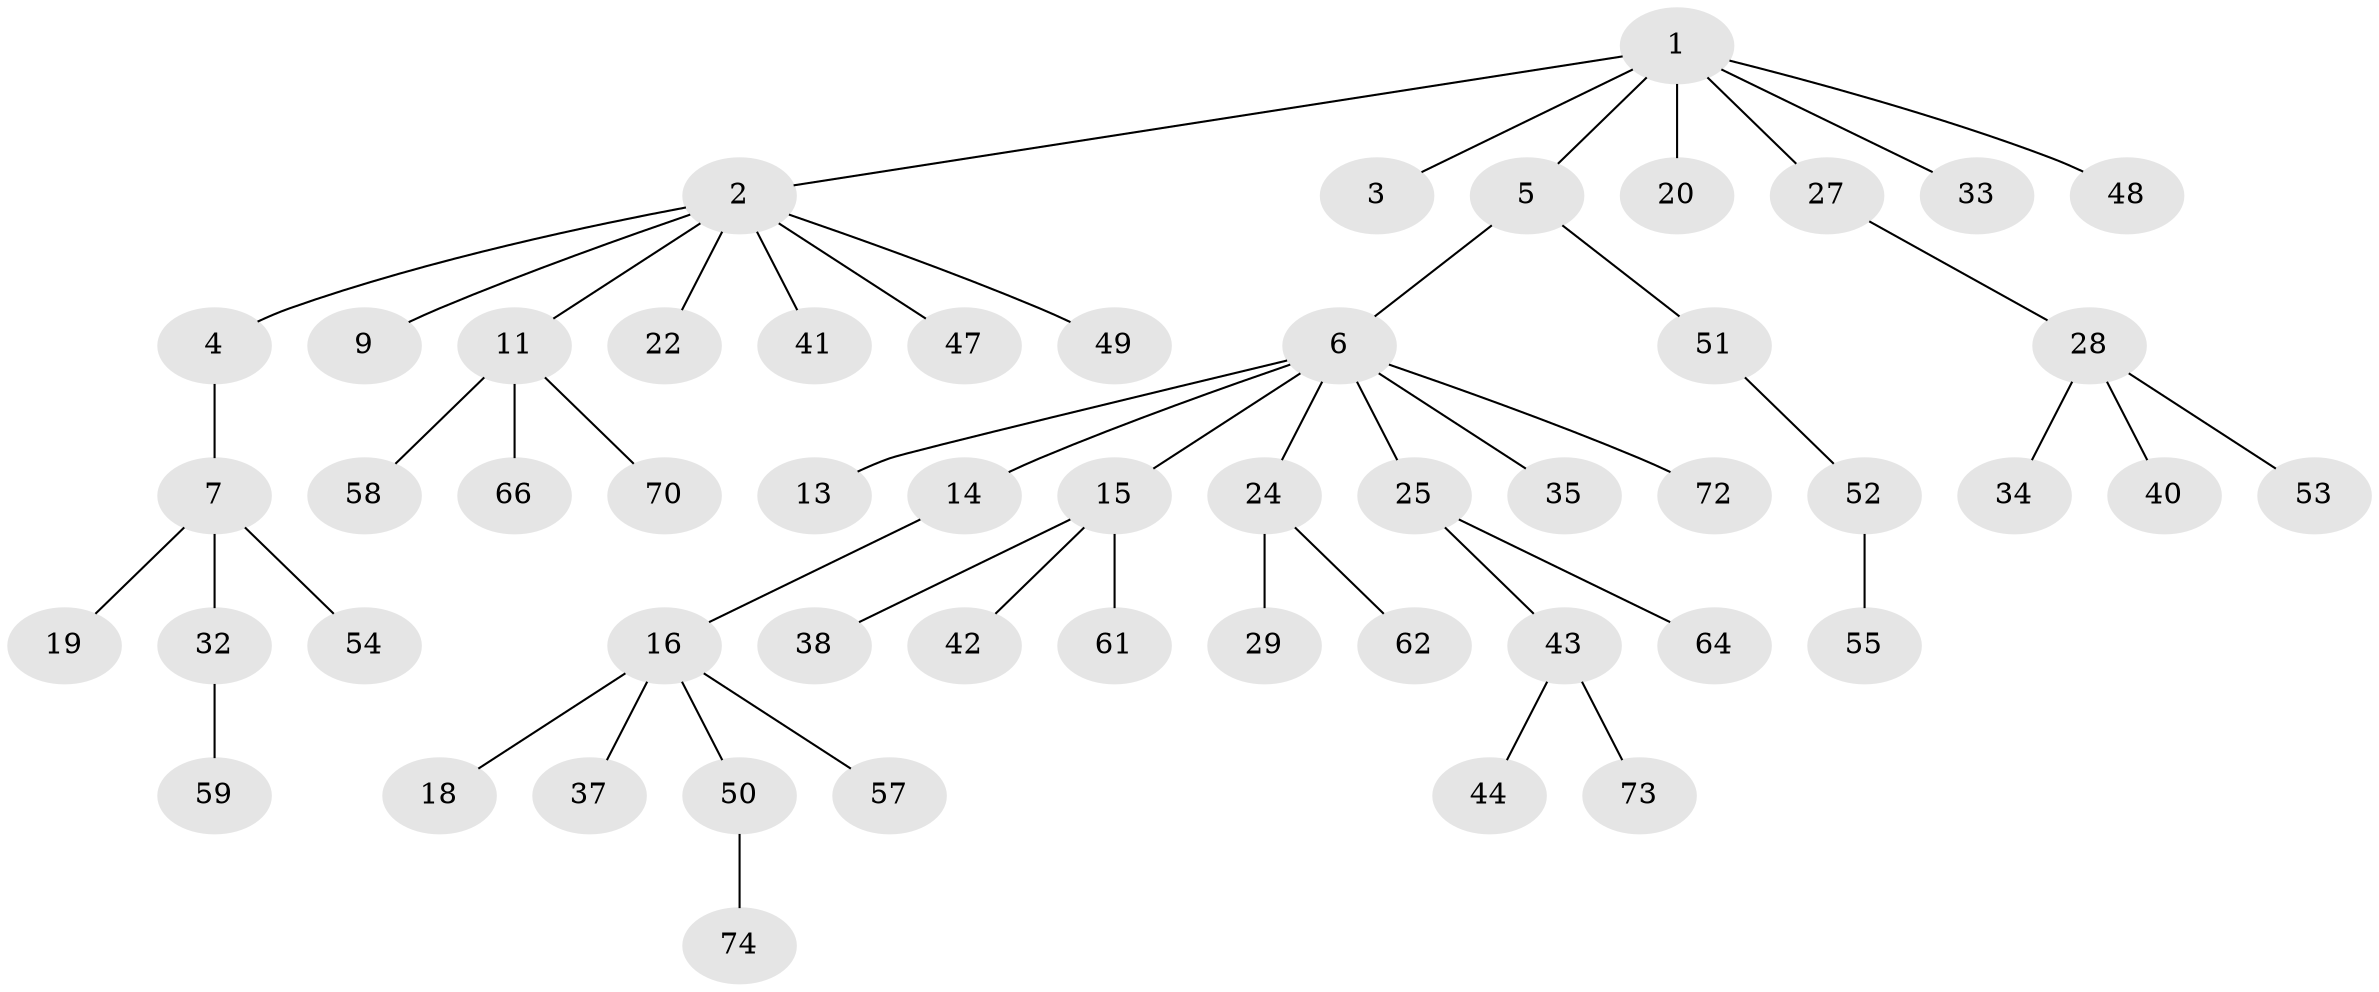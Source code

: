 // original degree distribution, {5: 0.06097560975609756, 1: 0.5121951219512195, 3: 0.12195121951219512, 7: 0.012195121951219513, 2: 0.24390243902439024, 4: 0.036585365853658534, 6: 0.012195121951219513}
// Generated by graph-tools (version 1.1) at 2025/42/03/06/25 10:42:04]
// undirected, 53 vertices, 52 edges
graph export_dot {
graph [start="1"]
  node [color=gray90,style=filled];
  1 [super="+12"];
  2 [super="+17"];
  3;
  4 [super="+77"];
  5 [super="+8"];
  6 [super="+10"];
  7 [super="+78"];
  9 [super="+21"];
  11 [super="+36"];
  13 [super="+67"];
  14 [super="+79"];
  15 [super="+30"];
  16 [super="+45"];
  18;
  19;
  20;
  22 [super="+23"];
  24 [super="+26"];
  25 [super="+56"];
  27;
  28 [super="+31"];
  29 [super="+60"];
  32;
  33 [super="+63"];
  34 [super="+39"];
  35 [super="+75"];
  37;
  38 [super="+65"];
  40;
  41;
  42;
  43;
  44 [super="+46"];
  47;
  48;
  49;
  50 [super="+69"];
  51 [super="+80"];
  52 [super="+68"];
  53;
  54;
  55 [super="+71"];
  57;
  58;
  59;
  61;
  62;
  64;
  66;
  70 [super="+81"];
  72;
  73 [super="+76"];
  74 [super="+82"];
  1 -- 2;
  1 -- 3;
  1 -- 5;
  1 -- 33;
  1 -- 48;
  1 -- 27;
  1 -- 20;
  2 -- 4;
  2 -- 9;
  2 -- 11;
  2 -- 49;
  2 -- 22;
  2 -- 41;
  2 -- 47;
  4 -- 7;
  5 -- 6;
  5 -- 51;
  6 -- 13;
  6 -- 14;
  6 -- 15;
  6 -- 25;
  6 -- 35;
  6 -- 24;
  6 -- 72;
  7 -- 19;
  7 -- 32;
  7 -- 54;
  11 -- 66;
  11 -- 70;
  11 -- 58;
  14 -- 16;
  15 -- 42;
  15 -- 61;
  15 -- 38;
  16 -- 18;
  16 -- 37;
  16 -- 50;
  16 -- 57;
  24 -- 62;
  24 -- 29;
  25 -- 43;
  25 -- 64;
  27 -- 28;
  28 -- 34;
  28 -- 40;
  28 -- 53;
  32 -- 59;
  43 -- 44;
  43 -- 73;
  50 -- 74;
  51 -- 52;
  52 -- 55;
}
